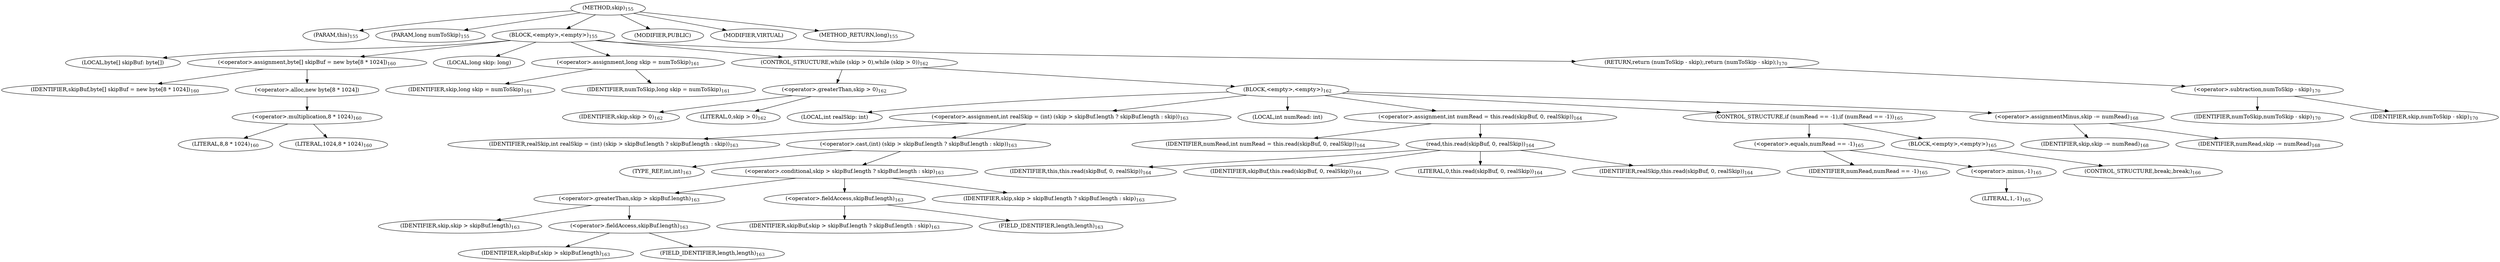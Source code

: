 digraph "skip" {  
"236" [label = <(METHOD,skip)<SUB>155</SUB>> ]
"26" [label = <(PARAM,this)<SUB>155</SUB>> ]
"237" [label = <(PARAM,long numToSkip)<SUB>155</SUB>> ]
"238" [label = <(BLOCK,&lt;empty&gt;,&lt;empty&gt;)<SUB>155</SUB>> ]
"239" [label = <(LOCAL,byte[] skipBuf: byte[])> ]
"240" [label = <(&lt;operator&gt;.assignment,byte[] skipBuf = new byte[8 * 1024])<SUB>160</SUB>> ]
"241" [label = <(IDENTIFIER,skipBuf,byte[] skipBuf = new byte[8 * 1024])<SUB>160</SUB>> ]
"242" [label = <(&lt;operator&gt;.alloc,new byte[8 * 1024])> ]
"243" [label = <(&lt;operator&gt;.multiplication,8 * 1024)<SUB>160</SUB>> ]
"244" [label = <(LITERAL,8,8 * 1024)<SUB>160</SUB>> ]
"245" [label = <(LITERAL,1024,8 * 1024)<SUB>160</SUB>> ]
"246" [label = <(LOCAL,long skip: long)> ]
"247" [label = <(&lt;operator&gt;.assignment,long skip = numToSkip)<SUB>161</SUB>> ]
"248" [label = <(IDENTIFIER,skip,long skip = numToSkip)<SUB>161</SUB>> ]
"249" [label = <(IDENTIFIER,numToSkip,long skip = numToSkip)<SUB>161</SUB>> ]
"250" [label = <(CONTROL_STRUCTURE,while (skip &gt; 0),while (skip &gt; 0))<SUB>162</SUB>> ]
"251" [label = <(&lt;operator&gt;.greaterThan,skip &gt; 0)<SUB>162</SUB>> ]
"252" [label = <(IDENTIFIER,skip,skip &gt; 0)<SUB>162</SUB>> ]
"253" [label = <(LITERAL,0,skip &gt; 0)<SUB>162</SUB>> ]
"254" [label = <(BLOCK,&lt;empty&gt;,&lt;empty&gt;)<SUB>162</SUB>> ]
"255" [label = <(LOCAL,int realSkip: int)> ]
"256" [label = <(&lt;operator&gt;.assignment,int realSkip = (int) (skip &gt; skipBuf.length ? skipBuf.length : skip))<SUB>163</SUB>> ]
"257" [label = <(IDENTIFIER,realSkip,int realSkip = (int) (skip &gt; skipBuf.length ? skipBuf.length : skip))<SUB>163</SUB>> ]
"258" [label = <(&lt;operator&gt;.cast,(int) (skip &gt; skipBuf.length ? skipBuf.length : skip))<SUB>163</SUB>> ]
"259" [label = <(TYPE_REF,int,int)<SUB>163</SUB>> ]
"260" [label = <(&lt;operator&gt;.conditional,skip &gt; skipBuf.length ? skipBuf.length : skip)<SUB>163</SUB>> ]
"261" [label = <(&lt;operator&gt;.greaterThan,skip &gt; skipBuf.length)<SUB>163</SUB>> ]
"262" [label = <(IDENTIFIER,skip,skip &gt; skipBuf.length)<SUB>163</SUB>> ]
"263" [label = <(&lt;operator&gt;.fieldAccess,skipBuf.length)<SUB>163</SUB>> ]
"264" [label = <(IDENTIFIER,skipBuf,skip &gt; skipBuf.length)<SUB>163</SUB>> ]
"265" [label = <(FIELD_IDENTIFIER,length,length)<SUB>163</SUB>> ]
"266" [label = <(&lt;operator&gt;.fieldAccess,skipBuf.length)<SUB>163</SUB>> ]
"267" [label = <(IDENTIFIER,skipBuf,skip &gt; skipBuf.length ? skipBuf.length : skip)<SUB>163</SUB>> ]
"268" [label = <(FIELD_IDENTIFIER,length,length)<SUB>163</SUB>> ]
"269" [label = <(IDENTIFIER,skip,skip &gt; skipBuf.length ? skipBuf.length : skip)<SUB>163</SUB>> ]
"270" [label = <(LOCAL,int numRead: int)> ]
"271" [label = <(&lt;operator&gt;.assignment,int numRead = this.read(skipBuf, 0, realSkip))<SUB>164</SUB>> ]
"272" [label = <(IDENTIFIER,numRead,int numRead = this.read(skipBuf, 0, realSkip))<SUB>164</SUB>> ]
"273" [label = <(read,this.read(skipBuf, 0, realSkip))<SUB>164</SUB>> ]
"25" [label = <(IDENTIFIER,this,this.read(skipBuf, 0, realSkip))<SUB>164</SUB>> ]
"274" [label = <(IDENTIFIER,skipBuf,this.read(skipBuf, 0, realSkip))<SUB>164</SUB>> ]
"275" [label = <(LITERAL,0,this.read(skipBuf, 0, realSkip))<SUB>164</SUB>> ]
"276" [label = <(IDENTIFIER,realSkip,this.read(skipBuf, 0, realSkip))<SUB>164</SUB>> ]
"277" [label = <(CONTROL_STRUCTURE,if (numRead == -1),if (numRead == -1))<SUB>165</SUB>> ]
"278" [label = <(&lt;operator&gt;.equals,numRead == -1)<SUB>165</SUB>> ]
"279" [label = <(IDENTIFIER,numRead,numRead == -1)<SUB>165</SUB>> ]
"280" [label = <(&lt;operator&gt;.minus,-1)<SUB>165</SUB>> ]
"281" [label = <(LITERAL,1,-1)<SUB>165</SUB>> ]
"282" [label = <(BLOCK,&lt;empty&gt;,&lt;empty&gt;)<SUB>165</SUB>> ]
"283" [label = <(CONTROL_STRUCTURE,break;,break;)<SUB>166</SUB>> ]
"284" [label = <(&lt;operator&gt;.assignmentMinus,skip -= numRead)<SUB>168</SUB>> ]
"285" [label = <(IDENTIFIER,skip,skip -= numRead)<SUB>168</SUB>> ]
"286" [label = <(IDENTIFIER,numRead,skip -= numRead)<SUB>168</SUB>> ]
"287" [label = <(RETURN,return (numToSkip - skip);,return (numToSkip - skip);)<SUB>170</SUB>> ]
"288" [label = <(&lt;operator&gt;.subtraction,numToSkip - skip)<SUB>170</SUB>> ]
"289" [label = <(IDENTIFIER,numToSkip,numToSkip - skip)<SUB>170</SUB>> ]
"290" [label = <(IDENTIFIER,skip,numToSkip - skip)<SUB>170</SUB>> ]
"291" [label = <(MODIFIER,PUBLIC)> ]
"292" [label = <(MODIFIER,VIRTUAL)> ]
"293" [label = <(METHOD_RETURN,long)<SUB>155</SUB>> ]
  "236" -> "26" 
  "236" -> "237" 
  "236" -> "238" 
  "236" -> "291" 
  "236" -> "292" 
  "236" -> "293" 
  "238" -> "239" 
  "238" -> "240" 
  "238" -> "246" 
  "238" -> "247" 
  "238" -> "250" 
  "238" -> "287" 
  "240" -> "241" 
  "240" -> "242" 
  "242" -> "243" 
  "243" -> "244" 
  "243" -> "245" 
  "247" -> "248" 
  "247" -> "249" 
  "250" -> "251" 
  "250" -> "254" 
  "251" -> "252" 
  "251" -> "253" 
  "254" -> "255" 
  "254" -> "256" 
  "254" -> "270" 
  "254" -> "271" 
  "254" -> "277" 
  "254" -> "284" 
  "256" -> "257" 
  "256" -> "258" 
  "258" -> "259" 
  "258" -> "260" 
  "260" -> "261" 
  "260" -> "266" 
  "260" -> "269" 
  "261" -> "262" 
  "261" -> "263" 
  "263" -> "264" 
  "263" -> "265" 
  "266" -> "267" 
  "266" -> "268" 
  "271" -> "272" 
  "271" -> "273" 
  "273" -> "25" 
  "273" -> "274" 
  "273" -> "275" 
  "273" -> "276" 
  "277" -> "278" 
  "277" -> "282" 
  "278" -> "279" 
  "278" -> "280" 
  "280" -> "281" 
  "282" -> "283" 
  "284" -> "285" 
  "284" -> "286" 
  "287" -> "288" 
  "288" -> "289" 
  "288" -> "290" 
}
